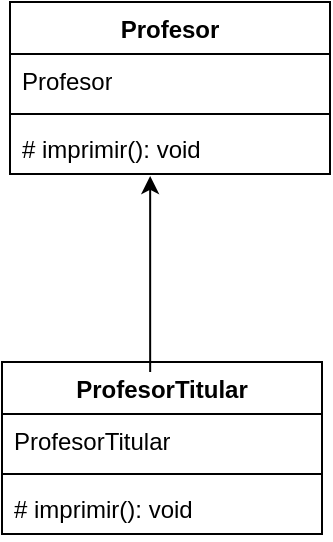 <mxfile version="27.0.6">
  <diagram name="Página-1" id="Glyc8aj1uJ2bBTbNjWh4">
    <mxGraphModel dx="872" dy="455" grid="1" gridSize="10" guides="1" tooltips="1" connect="1" arrows="1" fold="1" page="1" pageScale="1" pageWidth="827" pageHeight="1169" math="0" shadow="0">
      <root>
        <mxCell id="0" />
        <mxCell id="1" parent="0" />
        <mxCell id="xEdhCNe5kTX5UNiRoSHL-1" value="Profesor" style="swimlane;fontStyle=1;align=center;verticalAlign=top;childLayout=stackLayout;horizontal=1;startSize=26;horizontalStack=0;resizeParent=1;resizeParentMax=0;resizeLast=0;collapsible=1;marginBottom=0;whiteSpace=wrap;html=1;" vertex="1" parent="1">
          <mxGeometry x="334" y="20" width="160" height="86" as="geometry" />
        </mxCell>
        <mxCell id="xEdhCNe5kTX5UNiRoSHL-2" value="&lt;div&gt;Profesor&lt;/div&gt;&lt;div&gt;&lt;br&gt;&lt;/div&gt;" style="text;strokeColor=none;fillColor=none;align=left;verticalAlign=top;spacingLeft=4;spacingRight=4;overflow=hidden;rotatable=0;points=[[0,0.5],[1,0.5]];portConstraint=eastwest;whiteSpace=wrap;html=1;" vertex="1" parent="xEdhCNe5kTX5UNiRoSHL-1">
          <mxGeometry y="26" width="160" height="26" as="geometry" />
        </mxCell>
        <mxCell id="xEdhCNe5kTX5UNiRoSHL-3" value="" style="line;strokeWidth=1;fillColor=none;align=left;verticalAlign=middle;spacingTop=-1;spacingLeft=3;spacingRight=3;rotatable=0;labelPosition=right;points=[];portConstraint=eastwest;strokeColor=inherit;" vertex="1" parent="xEdhCNe5kTX5UNiRoSHL-1">
          <mxGeometry y="52" width="160" height="8" as="geometry" />
        </mxCell>
        <mxCell id="xEdhCNe5kTX5UNiRoSHL-4" value="&lt;div&gt;# imprimir(): void&lt;/div&gt;&lt;div&gt;&lt;br&gt;&lt;/div&gt;" style="text;strokeColor=none;fillColor=none;align=left;verticalAlign=top;spacingLeft=4;spacingRight=4;overflow=hidden;rotatable=0;points=[[0,0.5],[1,0.5]];portConstraint=eastwest;whiteSpace=wrap;html=1;" vertex="1" parent="xEdhCNe5kTX5UNiRoSHL-1">
          <mxGeometry y="60" width="160" height="26" as="geometry" />
        </mxCell>
        <mxCell id="xEdhCNe5kTX5UNiRoSHL-5" value="ProfesorTitular" style="swimlane;fontStyle=1;align=center;verticalAlign=top;childLayout=stackLayout;horizontal=1;startSize=26;horizontalStack=0;resizeParent=1;resizeParentMax=0;resizeLast=0;collapsible=1;marginBottom=0;whiteSpace=wrap;html=1;" vertex="1" parent="1">
          <mxGeometry x="330" y="200" width="160" height="86" as="geometry" />
        </mxCell>
        <mxCell id="xEdhCNe5kTX5UNiRoSHL-6" value="&lt;div&gt;ProfesorTitular&lt;/div&gt;&lt;div&gt;&lt;br&gt;&lt;/div&gt;" style="text;strokeColor=none;fillColor=none;align=left;verticalAlign=top;spacingLeft=4;spacingRight=4;overflow=hidden;rotatable=0;points=[[0,0.5],[1,0.5]];portConstraint=eastwest;whiteSpace=wrap;html=1;" vertex="1" parent="xEdhCNe5kTX5UNiRoSHL-5">
          <mxGeometry y="26" width="160" height="26" as="geometry" />
        </mxCell>
        <mxCell id="xEdhCNe5kTX5UNiRoSHL-7" value="" style="line;strokeWidth=1;fillColor=none;align=left;verticalAlign=middle;spacingTop=-1;spacingLeft=3;spacingRight=3;rotatable=0;labelPosition=right;points=[];portConstraint=eastwest;strokeColor=inherit;" vertex="1" parent="xEdhCNe5kTX5UNiRoSHL-5">
          <mxGeometry y="52" width="160" height="8" as="geometry" />
        </mxCell>
        <mxCell id="xEdhCNe5kTX5UNiRoSHL-8" value="&lt;div&gt;# imprimir(): void&lt;/div&gt;&lt;div&gt;&lt;br&gt;&lt;/div&gt;" style="text;strokeColor=none;fillColor=none;align=left;verticalAlign=top;spacingLeft=4;spacingRight=4;overflow=hidden;rotatable=0;points=[[0,0.5],[1,0.5]];portConstraint=eastwest;whiteSpace=wrap;html=1;" vertex="1" parent="xEdhCNe5kTX5UNiRoSHL-5">
          <mxGeometry y="60" width="160" height="26" as="geometry" />
        </mxCell>
        <mxCell id="xEdhCNe5kTX5UNiRoSHL-9" value="" style="endArrow=classic;html=1;rounded=0;exitX=0.463;exitY=0.058;exitDx=0;exitDy=0;exitPerimeter=0;entryX=0.438;entryY=1.038;entryDx=0;entryDy=0;entryPerimeter=0;" edge="1" parent="1" source="xEdhCNe5kTX5UNiRoSHL-5" target="xEdhCNe5kTX5UNiRoSHL-4">
          <mxGeometry width="50" height="50" relative="1" as="geometry">
            <mxPoint x="390" y="270" as="sourcePoint" />
            <mxPoint x="404" y="130" as="targetPoint" />
          </mxGeometry>
        </mxCell>
      </root>
    </mxGraphModel>
  </diagram>
</mxfile>
